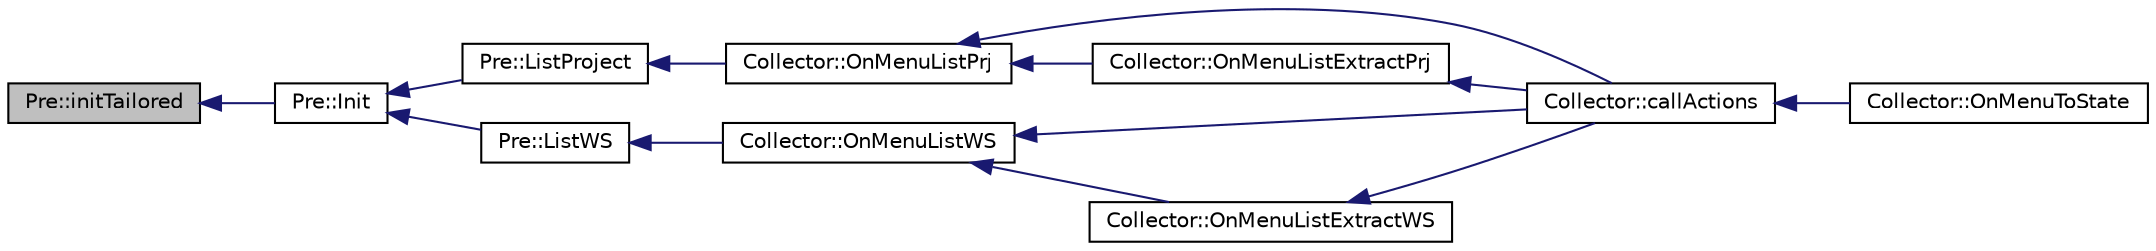 digraph "Pre::initTailored"
{
  edge [fontname="Helvetica",fontsize="10",labelfontname="Helvetica",labelfontsize="10"];
  node [fontname="Helvetica",fontsize="10",shape=record];
  rankdir="LR";
  Node553 [label="Pre::initTailored",height=0.2,width=0.4,color="black", fillcolor="grey75", style="filled", fontcolor="black"];
  Node553 -> Node554 [dir="back",color="midnightblue",fontsize="10",style="solid",fontname="Helvetica"];
  Node554 [label="Pre::Init",height=0.2,width=0.4,color="black", fillcolor="white", style="filled",URL="$class_pre.html#ae5dcb49f219ed8e69e128492e8fc59a1",tooltip="Global initialization. "];
  Node554 -> Node555 [dir="back",color="midnightblue",fontsize="10",style="solid",fontname="Helvetica"];
  Node555 [label="Pre::ListProject",height=0.2,width=0.4,color="black", fillcolor="white", style="filled",URL="$class_pre.html#a6537186bec965c977da90bb2a1feac67",tooltip=" "];
  Node555 -> Node556 [dir="back",color="midnightblue",fontsize="10",style="solid",fontname="Helvetica"];
  Node556 [label="Collector::OnMenuListPrj",height=0.2,width=0.4,color="black", fillcolor="white", style="filled",URL="$class_collector.html#a7a52cb7e51c2bafa5ca760e2f005f427",tooltip="Places the status graph in the listing project report. "];
  Node556 -> Node557 [dir="back",color="midnightblue",fontsize="10",style="solid",fontname="Helvetica"];
  Node557 [label="Collector::callActions",height=0.2,width=0.4,color="black", fillcolor="white", style="filled",URL="$class_collector.html#a772e3452af93d18c7764aed8245af527",tooltip="Call all &#39;OnMenu...()&#39;. "];
  Node557 -> Node558 [dir="back",color="midnightblue",fontsize="10",style="solid",fontname="Helvetica"];
  Node558 [label="Collector::OnMenuToState",height=0.2,width=0.4,color="black", fillcolor="white", style="filled",URL="$class_collector.html#a4d9c1a6b570a3cf86ee6e96d3344531e",tooltip="Only one method for all events. "];
  Node556 -> Node559 [dir="back",color="midnightblue",fontsize="10",style="solid",fontname="Helvetica"];
  Node559 [label="Collector::OnMenuListExtractPrj",height=0.2,width=0.4,color="black", fillcolor="white", style="filled",URL="$class_collector.html#a24cfe1b83b040784e834277da16e0a68",tooltip="Places the status grap in the listing and extract report. "];
  Node559 -> Node557 [dir="back",color="midnightblue",fontsize="10",style="solid",fontname="Helvetica"];
  Node554 -> Node560 [dir="back",color="midnightblue",fontsize="10",style="solid",fontname="Helvetica"];
  Node560 [label="Pre::ListWS",height=0.2,width=0.4,color="black", fillcolor="white", style="filled",URL="$class_pre.html#aa9b0b0f3b571d8c8b511ed3134d26bb4",tooltip="List strings to be translated in workspace. "];
  Node560 -> Node561 [dir="back",color="midnightblue",fontsize="10",style="solid",fontname="Helvetica"];
  Node561 [label="Collector::OnMenuListWS",height=0.2,width=0.4,color="black", fillcolor="white", style="filled",URL="$class_collector.html#ad05ff772ab635dd2b018af610c45f666",tooltip="Places the status graph in the listing workspace report. "];
  Node561 -> Node557 [dir="back",color="midnightblue",fontsize="10",style="solid",fontname="Helvetica"];
  Node561 -> Node562 [dir="back",color="midnightblue",fontsize="10",style="solid",fontname="Helvetica"];
  Node562 [label="Collector::OnMenuListExtractWS",height=0.2,width=0.4,color="black", fillcolor="white", style="filled",URL="$class_collector.html#a6f578e146a373e98a2638c6a509ee193",tooltip="Places the status grap in the listing and extract workspace report. "];
  Node562 -> Node557 [dir="back",color="midnightblue",fontsize="10",style="solid",fontname="Helvetica"];
}
